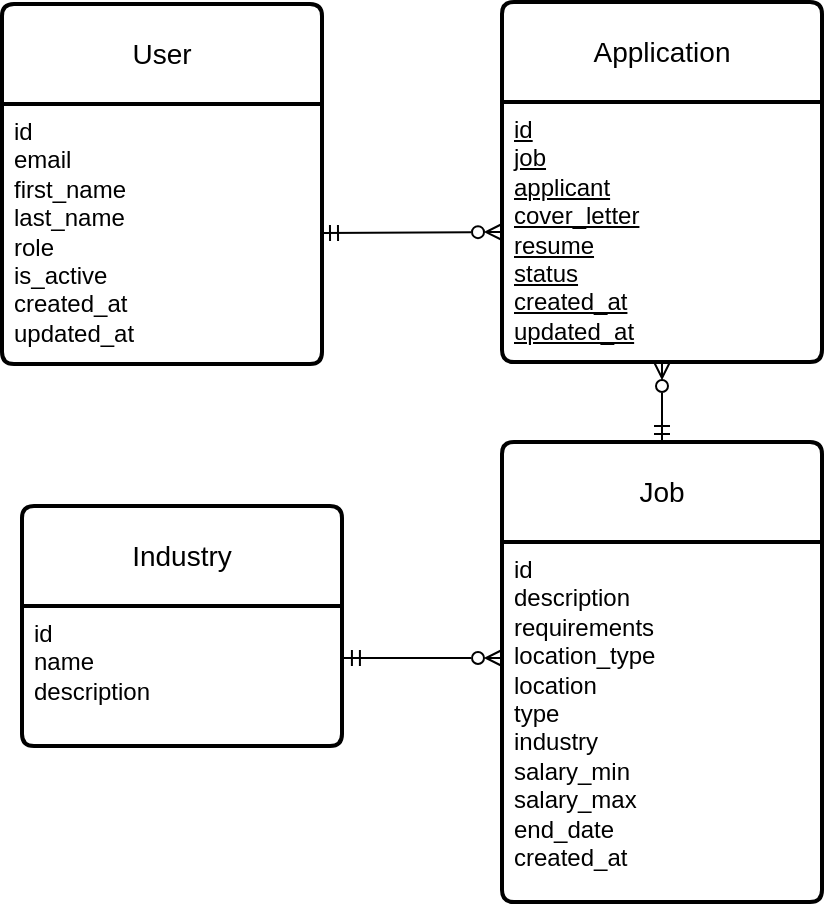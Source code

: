 <mxfile>
    <diagram id="gD1SYvI81Z0I8QU7sPVh" name="Page-1">
        <mxGraphModel dx="902" dy="797" grid="1" gridSize="10" guides="1" tooltips="1" connect="1" arrows="1" fold="1" page="1" pageScale="1" pageWidth="850" pageHeight="1100" background="#FFFFFF" math="0" shadow="0">
            <root>
                <mxCell id="0"/>
                <mxCell id="1" parent="0"/>
                <mxCell id="2" value="User" style="swimlane;childLayout=stackLayout;horizontal=1;startSize=50;horizontalStack=0;rounded=1;fontSize=14;fontStyle=0;strokeWidth=2;resizeParent=0;resizeLast=1;shadow=0;dashed=0;align=center;arcSize=4;whiteSpace=wrap;html=1;" vertex="1" parent="1">
                    <mxGeometry x="70" y="161" width="160" height="180" as="geometry"/>
                </mxCell>
                <mxCell id="3" value="id&lt;div&gt;email&lt;/div&gt;&lt;div&gt;first_name&lt;/div&gt;&lt;div&gt;last_name&lt;/div&gt;&lt;div&gt;role&lt;/div&gt;&lt;div&gt;is_active&lt;/div&gt;&lt;div&gt;created_at&lt;/div&gt;&lt;div&gt;updated_at&lt;/div&gt;" style="align=left;strokeColor=none;fillColor=none;spacingLeft=4;fontSize=12;verticalAlign=top;resizable=0;rotatable=0;part=1;html=1;" vertex="1" parent="2">
                    <mxGeometry y="50" width="160" height="130" as="geometry"/>
                </mxCell>
                <mxCell id="4" value="Job" style="swimlane;childLayout=stackLayout;horizontal=1;startSize=50;horizontalStack=0;rounded=1;fontSize=14;fontStyle=0;strokeWidth=2;resizeParent=0;resizeLast=1;shadow=0;dashed=0;align=center;arcSize=4;whiteSpace=wrap;html=1;" vertex="1" parent="1">
                    <mxGeometry x="320" y="380" width="160" height="230" as="geometry"/>
                </mxCell>
                <mxCell id="5" value="id&lt;div&gt;description&lt;/div&gt;&lt;div&gt;requirements&lt;/div&gt;&lt;div&gt;location_type&lt;/div&gt;&lt;div&gt;location&lt;/div&gt;&lt;div&gt;type&lt;/div&gt;&lt;div&gt;industry&lt;/div&gt;&lt;div&gt;salary_min&lt;/div&gt;&lt;div&gt;salary_max&lt;/div&gt;&lt;div&gt;end_date&lt;/div&gt;&lt;div&gt;created_at&lt;/div&gt;" style="align=left;strokeColor=none;fillColor=none;spacingLeft=4;fontSize=12;verticalAlign=top;resizable=0;rotatable=0;part=1;html=1;" vertex="1" parent="4">
                    <mxGeometry y="50" width="160" height="180" as="geometry"/>
                </mxCell>
                <mxCell id="7" value="Application" style="swimlane;childLayout=stackLayout;horizontal=1;startSize=50;horizontalStack=0;rounded=1;fontSize=14;fontStyle=0;strokeWidth=2;resizeParent=0;resizeLast=1;shadow=0;dashed=0;align=center;arcSize=4;whiteSpace=wrap;html=1;" vertex="1" parent="1">
                    <mxGeometry x="320" y="160" width="160" height="180" as="geometry"/>
                </mxCell>
                <mxCell id="8" value="id&lt;div&gt;&lt;font color=&quot;#000000&quot;&gt;job&lt;br&gt;&lt;/font&gt;&lt;div&gt;applicant&lt;/div&gt;&lt;div&gt;cover_letter&lt;/div&gt;&lt;div&gt;resume&lt;/div&gt;&lt;div&gt;status&lt;/div&gt;&lt;div&gt;created_at&lt;/div&gt;&lt;div&gt;updated_at&lt;/div&gt;&lt;/div&gt;" style="align=left;strokeColor=none;fillColor=none;spacingLeft=4;fontSize=12;verticalAlign=top;resizable=0;rotatable=0;part=1;html=1;fontStyle=4" vertex="1" parent="7">
                    <mxGeometry y="50" width="160" height="130" as="geometry"/>
                </mxCell>
                <mxCell id="9" value="Industry" style="swimlane;childLayout=stackLayout;horizontal=1;startSize=50;horizontalStack=0;rounded=1;fontSize=14;fontStyle=0;strokeWidth=2;resizeParent=0;resizeLast=1;shadow=0;dashed=0;align=center;arcSize=4;whiteSpace=wrap;html=1;" vertex="1" parent="1">
                    <mxGeometry x="80" y="412" width="160" height="120" as="geometry"/>
                </mxCell>
                <mxCell id="10" value="id&lt;div&gt;name&lt;div&gt;description&lt;/div&gt;&lt;/div&gt;" style="align=left;strokeColor=none;fillColor=none;spacingLeft=4;fontSize=12;verticalAlign=top;resizable=0;rotatable=0;part=1;html=1;" vertex="1" parent="9">
                    <mxGeometry y="50" width="160" height="70" as="geometry"/>
                </mxCell>
                <mxCell id="14" style="edgeStyle=none;html=1;entryX=0;entryY=0.5;entryDx=0;entryDy=0;endArrow=ERzeroToMany;endFill=0;startArrow=ERmandOne;startFill=0;" edge="1" parent="1" source="3" target="8">
                    <mxGeometry relative="1" as="geometry"/>
                </mxCell>
                <mxCell id="15" style="edgeStyle=none;html=1;endArrow=ERmandOne;endFill=0;startArrow=ERzeroToMany;startFill=0;entryX=0.5;entryY=0;entryDx=0;entryDy=0;" edge="1" parent="1" source="8" target="4">
                    <mxGeometry relative="1" as="geometry">
                        <mxPoint x="460" y="360" as="targetPoint"/>
                    </mxGeometry>
                </mxCell>
                <mxCell id="16" style="edgeStyle=none;html=1;entryX=1.006;entryY=0.371;entryDx=0;entryDy=0;entryPerimeter=0;endArrow=ERmandOne;endFill=0;startArrow=ERzeroToMany;startFill=0;" edge="1" parent="1" target="10">
                    <mxGeometry relative="1" as="geometry">
                        <mxPoint x="320" y="488" as="sourcePoint"/>
                    </mxGeometry>
                </mxCell>
            </root>
        </mxGraphModel>
    </diagram>
</mxfile>